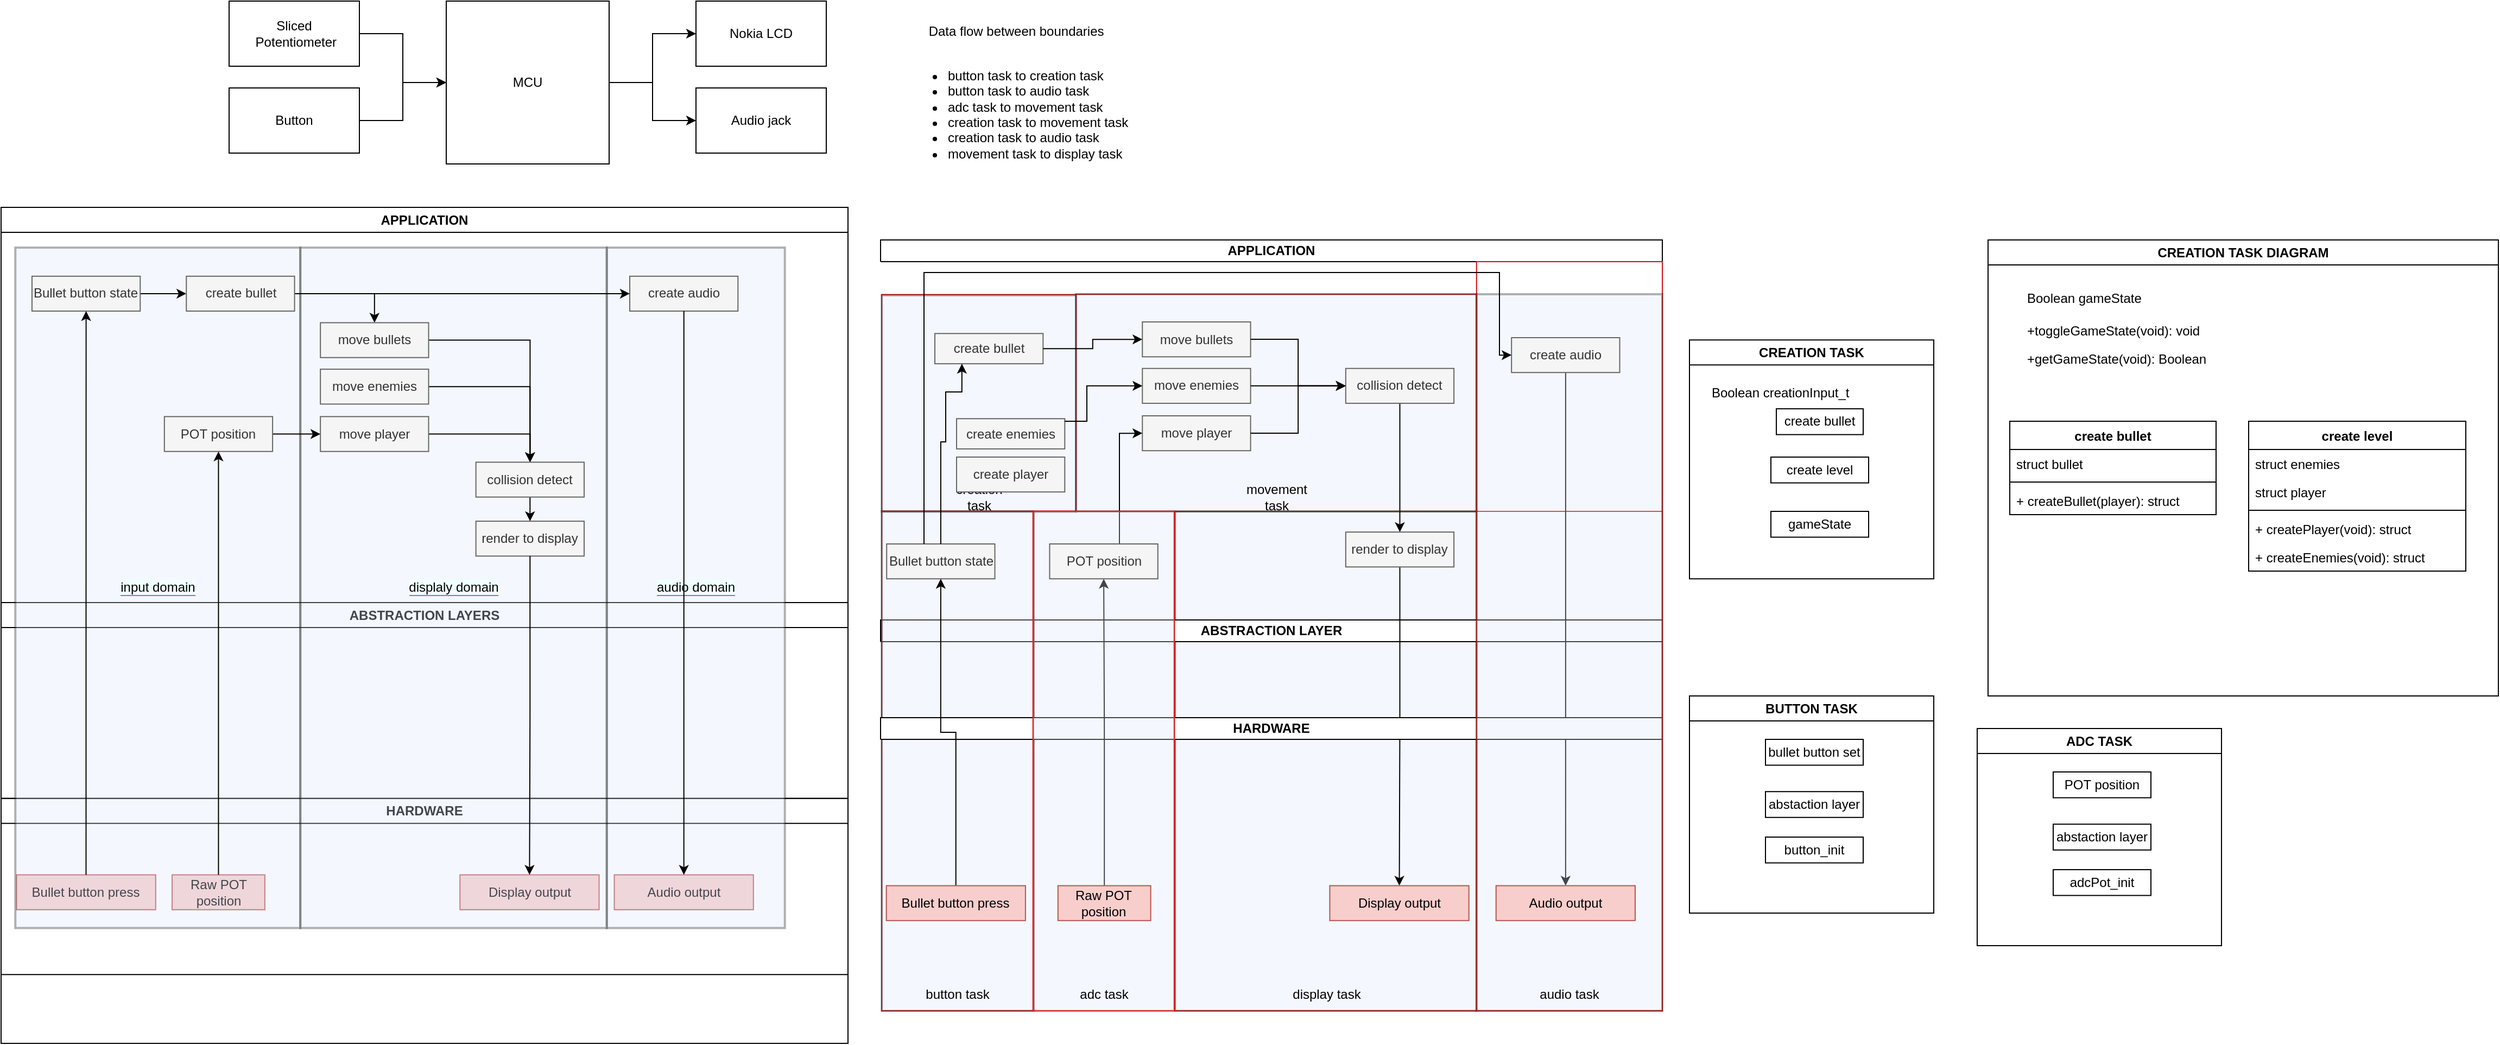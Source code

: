 <mxfile version="20.8.16" type="device"><diagram name="Page-1" id="1NELx2AEdOqGY9zQtOVI"><mxGraphModel dx="2741" dy="1093" grid="1" gridSize="10" guides="1" tooltips="1" connect="1" arrows="1" fold="1" page="1" pageScale="1" pageWidth="850" pageHeight="1100" math="0" shadow="0"><root><mxCell id="0"/><mxCell id="1" parent="0"/><mxCell id="5uZmTCG0wgEWwoezwsLT-21" style="edgeStyle=orthogonalEdgeStyle;rounded=0;orthogonalLoop=1;jettySize=auto;html=1;" parent="1" source="5uZmTCG0wgEWwoezwsLT-16" target="5uZmTCG0wgEWwoezwsLT-18" edge="1"><mxGeometry relative="1" as="geometry"/></mxCell><mxCell id="5uZmTCG0wgEWwoezwsLT-16" value="Sliced&lt;br&gt;&amp;nbsp;Potentiometer" style="rounded=0;whiteSpace=wrap;html=1;" parent="1" vertex="1"><mxGeometry x="-630" y="80" width="120" height="60" as="geometry"/></mxCell><mxCell id="5uZmTCG0wgEWwoezwsLT-22" style="edgeStyle=orthogonalEdgeStyle;rounded=0;orthogonalLoop=1;jettySize=auto;html=1;entryX=0;entryY=0.5;entryDx=0;entryDy=0;" parent="1" source="5uZmTCG0wgEWwoezwsLT-17" target="5uZmTCG0wgEWwoezwsLT-18" edge="1"><mxGeometry relative="1" as="geometry"/></mxCell><mxCell id="5uZmTCG0wgEWwoezwsLT-17" value="Button" style="rounded=0;whiteSpace=wrap;html=1;" parent="1" vertex="1"><mxGeometry x="-630" y="160" width="120" height="60" as="geometry"/></mxCell><mxCell id="5uZmTCG0wgEWwoezwsLT-23" style="edgeStyle=orthogonalEdgeStyle;rounded=0;orthogonalLoop=1;jettySize=auto;html=1;entryX=0;entryY=0.5;entryDx=0;entryDy=0;" parent="1" source="5uZmTCG0wgEWwoezwsLT-18" target="5uZmTCG0wgEWwoezwsLT-19" edge="1"><mxGeometry relative="1" as="geometry"/></mxCell><mxCell id="5uZmTCG0wgEWwoezwsLT-24" style="edgeStyle=orthogonalEdgeStyle;rounded=0;orthogonalLoop=1;jettySize=auto;html=1;" parent="1" source="5uZmTCG0wgEWwoezwsLT-18" target="5uZmTCG0wgEWwoezwsLT-20" edge="1"><mxGeometry relative="1" as="geometry"/></mxCell><mxCell id="5uZmTCG0wgEWwoezwsLT-18" value="MCU" style="whiteSpace=wrap;html=1;aspect=fixed;" parent="1" vertex="1"><mxGeometry x="-430" y="80" width="150" height="150" as="geometry"/></mxCell><mxCell id="5uZmTCG0wgEWwoezwsLT-19" value="Nokia LCD" style="rounded=0;whiteSpace=wrap;html=1;" parent="1" vertex="1"><mxGeometry x="-200" y="80" width="120" height="60" as="geometry"/></mxCell><mxCell id="5uZmTCG0wgEWwoezwsLT-20" value="Audio jack" style="rounded=0;whiteSpace=wrap;html=1;" parent="1" vertex="1"><mxGeometry x="-200" y="160" width="120" height="60" as="geometry"/></mxCell><mxCell id="bnLN7PZS4rOPVqnWABHu-83" value="HARDWARE" style="swimlane;whiteSpace=wrap;html=1;" parent="1" vertex="1"><mxGeometry x="-840" y="814.35" width="780" height="225.65" as="geometry"><mxRectangle x="130" y="420" width="140" height="30" as="alternateBounds"/></mxGeometry></mxCell><mxCell id="bnLN7PZS4rOPVqnWABHu-84" value="" style="group" parent="bnLN7PZS4rOPVqnWABHu-83" vertex="1" connectable="0"><mxGeometry x="14.237" y="70.413" width="678.669" height="32.118" as="geometry"/></mxCell><mxCell id="bnLN7PZS4rOPVqnWABHu-85" value="Audio output" style="text;html=1;align=center;verticalAlign=middle;whiteSpace=wrap;rounded=0;fillColor=#f8cecc;strokeColor=#b85450;" parent="bnLN7PZS4rOPVqnWABHu-84" vertex="1"><mxGeometry x="550.534" width="128.136" height="32.118" as="geometry"/></mxCell><mxCell id="bnLN7PZS4rOPVqnWABHu-86" value="Display output" style="text;html=1;align=center;verticalAlign=middle;whiteSpace=wrap;rounded=0;fillColor=#f8cecc;strokeColor=#b85450;" parent="bnLN7PZS4rOPVqnWABHu-84" vertex="1"><mxGeometry x="408.389" width="128.136" height="32.118" as="geometry"/></mxCell><mxCell id="bnLN7PZS4rOPVqnWABHu-87" value="Bullet button press" style="text;html=1;align=center;verticalAlign=middle;whiteSpace=wrap;rounded=0;fillColor=#f8cecc;strokeColor=#b85450;" parent="bnLN7PZS4rOPVqnWABHu-84" vertex="1"><mxGeometry width="128.136" height="32.118" as="geometry"/></mxCell><mxCell id="bnLN7PZS4rOPVqnWABHu-88" value="Raw POT position" style="text;html=1;align=center;verticalAlign=middle;whiteSpace=wrap;rounded=0;fillColor=#f8cecc;strokeColor=#b85450;" parent="bnLN7PZS4rOPVqnWABHu-84" vertex="1"><mxGeometry x="143.27" width="85.424" height="32.118" as="geometry"/></mxCell><mxCell id="bnLN7PZS4rOPVqnWABHu-89" value="ABSTRACTION LAYERS" style="swimlane;whiteSpace=wrap;html=1;" parent="1" vertex="1"><mxGeometry x="-840" y="634" width="780" height="180.35" as="geometry"><mxRectangle y="280.769" width="140" height="30" as="alternateBounds"/></mxGeometry></mxCell><mxCell id="bnLN7PZS4rOPVqnWABHu-90" value="APPLICATION" style="swimlane;whiteSpace=wrap;html=1;" parent="1" vertex="1"><mxGeometry x="-840" y="270" width="780" height="706.59" as="geometry"><mxRectangle x="130" y="420" width="140" height="30" as="alternateBounds"/></mxGeometry></mxCell><mxCell id="bnLN7PZS4rOPVqnWABHu-91" value="&lt;span style=&quot;background-color: rgb(240, 255, 255);&quot;&gt;input domain&lt;/span&gt;" style="rounded=0;whiteSpace=wrap;html=1;labelBackgroundColor=#9169FF;fillColor=#dae8fc;strokeColor=default;shadow=0;glass=0;imageAspect=1;opacity=30;gradientColor=none;strokeWidth=2;" parent="bnLN7PZS4rOPVqnWABHu-90" vertex="1"><mxGeometry x="13.125" y="37.053" width="262.5" height="626.712" as="geometry"/></mxCell><mxCell id="bnLN7PZS4rOPVqnWABHu-92" value="&lt;span style=&quot;background-color: rgb(240, 255, 255);&quot;&gt;audio domain&lt;/span&gt;" style="rounded=0;whiteSpace=wrap;html=1;labelBackgroundColor=#9169FF;fillColor=#dae8fc;strokeColor=#010203;shadow=0;glass=0;imageAspect=1;opacity=30;strokeWidth=2;" parent="bnLN7PZS4rOPVqnWABHu-90" vertex="1"><mxGeometry x="557.812" y="37.053" width="164.062" height="626.712" as="geometry"/></mxCell><mxCell id="bnLN7PZS4rOPVqnWABHu-93" value="&lt;span style=&quot;background-color: rgb(240, 255, 255);&quot;&gt;displaly domain&lt;/span&gt;" style="rounded=0;whiteSpace=wrap;html=1;labelBackgroundColor=#9169FF;fillColor=#dae8fc;strokeColor=#000000;shadow=0;glass=0;imageAspect=1;opacity=30;strokeWidth=2;" parent="bnLN7PZS4rOPVqnWABHu-90" vertex="1"><mxGeometry x="275.625" y="37.053" width="282.188" height="626.712" as="geometry"/></mxCell><mxCell id="bnLN7PZS4rOPVqnWABHu-94" value="create audio" style="text;html=1;align=center;verticalAlign=middle;whiteSpace=wrap;rounded=0;fillColor=#f5f5f5;fontColor=#333333;strokeColor=#666666;" parent="bnLN7PZS4rOPVqnWABHu-90" vertex="1"><mxGeometry x="579.008" y="63.411" width="99.661" height="32.118" as="geometry"/></mxCell><mxCell id="bnLN7PZS4rOPVqnWABHu-95" style="edgeStyle=orthogonalEdgeStyle;rounded=0;orthogonalLoop=1;jettySize=auto;html=1;entryX=0;entryY=0.5;entryDx=0;entryDy=0;" parent="bnLN7PZS4rOPVqnWABHu-90" source="bnLN7PZS4rOPVqnWABHu-96" target="bnLN7PZS4rOPVqnWABHu-103" edge="1"><mxGeometry relative="1" as="geometry"/></mxCell><mxCell id="bnLN7PZS4rOPVqnWABHu-96" value="Bullet button state" style="text;html=1;align=center;verticalAlign=middle;whiteSpace=wrap;rounded=0;fillColor=#f5f5f5;fontColor=#333333;strokeColor=#666666;" parent="bnLN7PZS4rOPVqnWABHu-90" vertex="1"><mxGeometry x="28.474" y="63.411" width="99.661" height="32.118" as="geometry"/></mxCell><mxCell id="bnLN7PZS4rOPVqnWABHu-97" style="edgeStyle=orthogonalEdgeStyle;rounded=0;orthogonalLoop=1;jettySize=auto;html=1;entryX=0;entryY=0.5;entryDx=0;entryDy=0;" parent="bnLN7PZS4rOPVqnWABHu-90" source="bnLN7PZS4rOPVqnWABHu-98" target="bnLN7PZS4rOPVqnWABHu-100" edge="1"><mxGeometry relative="1" as="geometry"/></mxCell><mxCell id="bnLN7PZS4rOPVqnWABHu-98" value="POT position" style="text;html=1;align=center;verticalAlign=middle;whiteSpace=wrap;rounded=0;fillColor=#f5f5f5;fontColor=#333333;strokeColor=#666666;" parent="bnLN7PZS4rOPVqnWABHu-90" vertex="1"><mxGeometry x="150.388" y="192.706" width="99.661" height="32.118" as="geometry"/></mxCell><mxCell id="bnLN7PZS4rOPVqnWABHu-99" style="edgeStyle=orthogonalEdgeStyle;rounded=0;orthogonalLoop=1;jettySize=auto;html=1;entryX=0.5;entryY=0;entryDx=0;entryDy=0;" parent="bnLN7PZS4rOPVqnWABHu-90" source="bnLN7PZS4rOPVqnWABHu-100" target="bnLN7PZS4rOPVqnWABHu-110" edge="1"><mxGeometry relative="1" as="geometry"/></mxCell><mxCell id="bnLN7PZS4rOPVqnWABHu-100" value="move player" style="text;html=1;align=center;verticalAlign=middle;whiteSpace=wrap;rounded=0;fillColor=#f5f5f5;fontColor=#333333;strokeColor=#666666;" parent="bnLN7PZS4rOPVqnWABHu-90" vertex="1"><mxGeometry x="294.091" y="192.706" width="99.661" height="32.118" as="geometry"/></mxCell><mxCell id="bnLN7PZS4rOPVqnWABHu-101" style="edgeStyle=orthogonalEdgeStyle;rounded=0;orthogonalLoop=1;jettySize=auto;html=1;entryX=0.5;entryY=0;entryDx=0;entryDy=0;" parent="bnLN7PZS4rOPVqnWABHu-90" source="bnLN7PZS4rOPVqnWABHu-103" target="bnLN7PZS4rOPVqnWABHu-109" edge="1"><mxGeometry relative="1" as="geometry"/></mxCell><mxCell id="bnLN7PZS4rOPVqnWABHu-102" style="edgeStyle=orthogonalEdgeStyle;rounded=0;orthogonalLoop=1;jettySize=auto;html=1;entryX=0;entryY=0.5;entryDx=0;entryDy=0;" parent="bnLN7PZS4rOPVqnWABHu-90" source="bnLN7PZS4rOPVqnWABHu-103" target="bnLN7PZS4rOPVqnWABHu-94" edge="1"><mxGeometry relative="1" as="geometry"/></mxCell><mxCell id="bnLN7PZS4rOPVqnWABHu-103" value="create bullet" style="text;html=1;align=center;verticalAlign=middle;whiteSpace=wrap;rounded=0;fillColor=#f5f5f5;fontColor=#333333;strokeColor=#666666;" parent="bnLN7PZS4rOPVqnWABHu-90" vertex="1"><mxGeometry x="170.624" y="63.411" width="99.661" height="32.118" as="geometry"/></mxCell><mxCell id="bnLN7PZS4rOPVqnWABHu-104" style="edgeStyle=orthogonalEdgeStyle;rounded=0;orthogonalLoop=1;jettySize=auto;html=1;" parent="bnLN7PZS4rOPVqnWABHu-90" source="bnLN7PZS4rOPVqnWABHu-105" target="bnLN7PZS4rOPVqnWABHu-110" edge="1"><mxGeometry relative="1" as="geometry"/></mxCell><mxCell id="bnLN7PZS4rOPVqnWABHu-105" value="move enemies" style="text;html=1;align=center;verticalAlign=middle;whiteSpace=wrap;rounded=0;fillColor=#f5f5f5;fontColor=#333333;strokeColor=#666666;" parent="bnLN7PZS4rOPVqnWABHu-90" vertex="1"><mxGeometry x="294.091" y="149.058" width="99.661" height="32.118" as="geometry"/></mxCell><mxCell id="bnLN7PZS4rOPVqnWABHu-106" value="render to display" style="text;html=1;align=center;verticalAlign=middle;whiteSpace=wrap;rounded=0;fillColor=#f5f5f5;fontColor=#333333;strokeColor=#666666;" parent="bnLN7PZS4rOPVqnWABHu-90" vertex="1"><mxGeometry x="437.323" y="289.059" width="99.661" height="32.118" as="geometry"/></mxCell><mxCell id="bnLN7PZS4rOPVqnWABHu-107" style="edgeStyle=orthogonalEdgeStyle;rounded=0;orthogonalLoop=1;jettySize=auto;html=1;entryX=0.5;entryY=0;entryDx=0;entryDy=0;startArrow=none;" parent="bnLN7PZS4rOPVqnWABHu-90" source="bnLN7PZS4rOPVqnWABHu-110" target="bnLN7PZS4rOPVqnWABHu-106" edge="1"><mxGeometry relative="1" as="geometry"/></mxCell><mxCell id="bnLN7PZS4rOPVqnWABHu-108" style="edgeStyle=orthogonalEdgeStyle;rounded=0;orthogonalLoop=1;jettySize=auto;html=1;entryX=0.5;entryY=0;entryDx=0;entryDy=0;" parent="bnLN7PZS4rOPVqnWABHu-90" source="bnLN7PZS4rOPVqnWABHu-109" target="bnLN7PZS4rOPVqnWABHu-110" edge="1"><mxGeometry relative="1" as="geometry"/></mxCell><mxCell id="bnLN7PZS4rOPVqnWABHu-109" value="move bullets" style="text;html=1;align=center;verticalAlign=middle;whiteSpace=wrap;rounded=0;fillColor=#f5f5f5;fontColor=#333333;strokeColor=#666666;" parent="bnLN7PZS4rOPVqnWABHu-90" vertex="1"><mxGeometry x="294.089" y="106.235" width="99.661" height="32.118" as="geometry"/></mxCell><mxCell id="bnLN7PZS4rOPVqnWABHu-110" value="collision detect" style="text;html=1;align=center;verticalAlign=middle;whiteSpace=wrap;rounded=0;fillColor=#f5f5f5;fontColor=#333333;strokeColor=#666666;" parent="bnLN7PZS4rOPVqnWABHu-90" vertex="1"><mxGeometry x="437.324" y="234.705" width="99.661" height="32.118" as="geometry"/></mxCell><mxCell id="bnLN7PZS4rOPVqnWABHu-111" style="edgeStyle=orthogonalEdgeStyle;rounded=0;orthogonalLoop=1;jettySize=auto;html=1;entryX=0.5;entryY=1;entryDx=0;entryDy=0;" parent="1" source="bnLN7PZS4rOPVqnWABHu-88" target="bnLN7PZS4rOPVqnWABHu-98" edge="1"><mxGeometry relative="1" as="geometry"/></mxCell><mxCell id="bnLN7PZS4rOPVqnWABHu-112" style="edgeStyle=orthogonalEdgeStyle;rounded=0;orthogonalLoop=1;jettySize=auto;html=1;entryX=0.5;entryY=1;entryDx=0;entryDy=0;" parent="1" source="bnLN7PZS4rOPVqnWABHu-87" target="bnLN7PZS4rOPVqnWABHu-96" edge="1"><mxGeometry relative="1" as="geometry"/></mxCell><mxCell id="bnLN7PZS4rOPVqnWABHu-113" style="edgeStyle=orthogonalEdgeStyle;rounded=0;orthogonalLoop=1;jettySize=auto;html=1;entryX=0.5;entryY=0;entryDx=0;entryDy=0;" parent="1" source="bnLN7PZS4rOPVqnWABHu-94" target="bnLN7PZS4rOPVqnWABHu-85" edge="1"><mxGeometry relative="1" as="geometry"/></mxCell><mxCell id="bnLN7PZS4rOPVqnWABHu-114" style="edgeStyle=orthogonalEdgeStyle;rounded=0;orthogonalLoop=1;jettySize=auto;html=1;entryX=0.5;entryY=0;entryDx=0;entryDy=0;" parent="1" source="bnLN7PZS4rOPVqnWABHu-106" target="bnLN7PZS4rOPVqnWABHu-86" edge="1"><mxGeometry relative="1" as="geometry"><mxPoint x="-210" y="900.823" as="targetPoint"/></mxGeometry></mxCell><mxCell id="bnLN7PZS4rOPVqnWABHu-142" value="" style="group;strokeColor=#d70f0f;" parent="1" vertex="1" connectable="0"><mxGeometry x="241.09" y="550" width="448.91" height="460" as="geometry"/></mxCell><mxCell id="bnLN7PZS4rOPVqnWABHu-37" value="" style="rounded=0;whiteSpace=wrap;html=1;labelBackgroundColor=#9169FF;fillColor=#dae8fc;strokeColor=#000000;shadow=0;glass=0;imageAspect=1;opacity=30;strokeWidth=2;" parent="bnLN7PZS4rOPVqnWABHu-142" vertex="1"><mxGeometry width="277.81" height="460" as="geometry"/></mxCell><mxCell id="bnLN7PZS4rOPVqnWABHu-141" value="display task" style="text;html=1;strokeColor=none;fillColor=none;align=center;verticalAlign=middle;whiteSpace=wrap;rounded=0;" parent="bnLN7PZS4rOPVqnWABHu-142" vertex="1"><mxGeometry x="100.0" y="430.638" width="80.0" height="29.362" as="geometry"/></mxCell><mxCell id="bnLN7PZS4rOPVqnWABHu-149" value="ABSTRACTION LAYER" style="swimlane;whiteSpace=wrap;html=1;container=0;" parent="bnLN7PZS4rOPVqnWABHu-142" vertex="1"><mxGeometry x="-271.09" y="100" width="720" height="20" as="geometry"><mxRectangle x="130" y="420" width="140" height="30" as="alternateBounds"/></mxGeometry></mxCell><mxCell id="5uZmTCG0wgEWwoezwsLT-13" value="APPLICATION" style="swimlane;whiteSpace=wrap;html=1;container=0;" parent="1" vertex="1"><mxGeometry x="-30" y="300" width="720" height="20" as="geometry"><mxRectangle x="130" y="420" width="140" height="30" as="alternateBounds"/></mxGeometry></mxCell><mxCell id="bnLN7PZS4rOPVqnWABHu-125" value="" style="group;strokeColor=#d70f0f;" parent="1" vertex="1" connectable="0"><mxGeometry x="-28.91" y="350.3" width="178.91" height="199.4" as="geometry"/></mxCell><mxCell id="bnLN7PZS4rOPVqnWABHu-128" value="" style="group" parent="bnLN7PZS4rOPVqnWABHu-125" vertex="1" connectable="0"><mxGeometry y="0.699" width="178.91" height="199.4" as="geometry"/></mxCell><mxCell id="bnLN7PZS4rOPVqnWABHu-126" value="" style="rounded=0;whiteSpace=wrap;html=1;labelBackgroundColor=#9169FF;fillColor=#dae8fc;strokeColor=#000000;shadow=0;glass=0;imageAspect=1;opacity=30;strokeWidth=2;" parent="bnLN7PZS4rOPVqnWABHu-128" vertex="1"><mxGeometry width="178.91" height="199.4" as="geometry"/></mxCell><mxCell id="bnLN7PZS4rOPVqnWABHu-127" value="creation task" style="text;html=1;strokeColor=none;fillColor=none;align=center;verticalAlign=middle;whiteSpace=wrap;rounded=0;" parent="bnLN7PZS4rOPVqnWABHu-128" vertex="1"><mxGeometry x="74.457" y="173.391" width="30.001" height="26.009" as="geometry"/></mxCell><mxCell id="bnLN7PZS4rOPVqnWABHu-10" value="create bullet" style="text;html=1;align=center;verticalAlign=middle;whiteSpace=wrap;rounded=0;fillColor=#f5f5f5;fontColor=#333333;strokeColor=#666666;" parent="bnLN7PZS4rOPVqnWABHu-128" vertex="1"><mxGeometry x="48.914" y="35.191" width="99.661" height="27.845" as="geometry"/></mxCell><mxCell id="eGHbOGPo5txQlh3RMDiE-5" value="create enemies" style="text;html=1;align=center;verticalAlign=middle;whiteSpace=wrap;rounded=0;fillColor=#f5f5f5;fontColor=#333333;strokeColor=#666666;" parent="bnLN7PZS4rOPVqnWABHu-128" vertex="1"><mxGeometry x="68.909" y="113.627" width="99.661" height="27.845" as="geometry"/></mxCell><mxCell id="eGHbOGPo5txQlh3RMDiE-48" value="create player" style="text;html=1;align=center;verticalAlign=middle;whiteSpace=wrap;rounded=0;fillColor=#f5f5f5;fontColor=#333333;strokeColor=#666666;" parent="bnLN7PZS4rOPVqnWABHu-128" vertex="1"><mxGeometry x="68.911" y="148.997" width="99.661" height="32.118" as="geometry"/></mxCell><mxCell id="bnLN7PZS4rOPVqnWABHu-124" value="" style="group;strokeColor=#d70f0f;" parent="1" vertex="1" connectable="0"><mxGeometry x="150" y="350" width="368.9" height="200" as="geometry"/></mxCell><mxCell id="bnLN7PZS4rOPVqnWABHu-121" value="" style="rounded=0;whiteSpace=wrap;html=1;labelBackgroundColor=#9169FF;fillColor=#dae8fc;strokeColor=#000000;shadow=0;glass=0;imageAspect=1;opacity=30;strokeWidth=2;" parent="bnLN7PZS4rOPVqnWABHu-124" vertex="1"><mxGeometry width="368.9" height="200" as="geometry"/></mxCell><mxCell id="bnLN7PZS4rOPVqnWABHu-123" value="movement task" style="text;html=1;strokeColor=none;fillColor=none;align=center;verticalAlign=middle;whiteSpace=wrap;rounded=0;" parent="bnLN7PZS4rOPVqnWABHu-124" vertex="1"><mxGeometry x="153.525" y="173.913" width="61.86" height="26.087" as="geometry"/></mxCell><mxCell id="bnLN7PZS4rOPVqnWABHu-144" value="" style="group;strokeColor=#d70f0f;" parent="1" vertex="1" connectable="0"><mxGeometry x="-28.91" y="550" width="140" height="460" as="geometry"/></mxCell><mxCell id="bnLN7PZS4rOPVqnWABHu-38" value="" style="rounded=0;whiteSpace=wrap;html=1;labelBackgroundColor=#9169FF;fillColor=#dae8fc;strokeColor=default;shadow=0;glass=0;imageAspect=1;opacity=30;gradientColor=none;strokeWidth=2;" parent="bnLN7PZS4rOPVqnWABHu-144" vertex="1"><mxGeometry width="140" height="460" as="geometry"/></mxCell><mxCell id="bnLN7PZS4rOPVqnWABHu-143" value="button task" style="text;html=1;strokeColor=none;fillColor=none;align=center;verticalAlign=middle;whiteSpace=wrap;rounded=0;" parent="bnLN7PZS4rOPVqnWABHu-144" vertex="1"><mxGeometry x="35.832" y="430.638" width="68.345" height="29.362" as="geometry"/></mxCell><mxCell id="bnLN7PZS4rOPVqnWABHu-7" value="Bullet button state" style="text;html=1;align=center;verticalAlign=middle;whiteSpace=wrap;rounded=0;fillColor=#f5f5f5;fontColor=#333333;strokeColor=#666666;" parent="bnLN7PZS4rOPVqnWABHu-144" vertex="1"><mxGeometry x="4.514" y="30.001" width="99.661" height="32.118" as="geometry"/></mxCell><mxCell id="bnLN7PZS4rOPVqnWABHu-9" value="move player" style="text;html=1;align=center;verticalAlign=middle;whiteSpace=wrap;rounded=0;fillColor=#f5f5f5;fontColor=#333333;strokeColor=#666666;" parent="1" vertex="1"><mxGeometry x="211.141" y="461.996" width="99.661" height="32.118" as="geometry"/></mxCell><mxCell id="bnLN7PZS4rOPVqnWABHu-117" style="edgeStyle=orthogonalEdgeStyle;rounded=0;orthogonalLoop=1;jettySize=auto;html=1;entryX=0;entryY=0.5;entryDx=0;entryDy=0;" parent="1" source="bnLN7PZS4rOPVqnWABHu-8" target="bnLN7PZS4rOPVqnWABHu-9" edge="1"><mxGeometry relative="1" as="geometry"><Array as="points"><mxPoint x="190" y="478"/></Array></mxGeometry></mxCell><mxCell id="bnLN7PZS4rOPVqnWABHu-11" value="move enemies" style="text;html=1;align=center;verticalAlign=middle;whiteSpace=wrap;rounded=0;fillColor=#f5f5f5;fontColor=#333333;strokeColor=#666666;" parent="1" vertex="1"><mxGeometry x="211.141" y="418.348" width="99.661" height="32.118" as="geometry"/></mxCell><mxCell id="bnLN7PZS4rOPVqnWABHu-32" style="edgeStyle=orthogonalEdgeStyle;rounded=0;orthogonalLoop=1;jettySize=auto;html=1;entryX=0.5;entryY=0;entryDx=0;entryDy=0;startArrow=none;" parent="1" source="bnLN7PZS4rOPVqnWABHu-43" target="bnLN7PZS4rOPVqnWABHu-12" edge="1"><mxGeometry relative="1" as="geometry"/></mxCell><mxCell id="bnLN7PZS4rOPVqnWABHu-13" value="move bullets" style="text;html=1;align=center;verticalAlign=middle;whiteSpace=wrap;rounded=0;fillColor=#f5f5f5;fontColor=#333333;strokeColor=#666666;" parent="1" vertex="1"><mxGeometry x="211.139" y="375.525" width="99.661" height="32.118" as="geometry"/></mxCell><mxCell id="bnLN7PZS4rOPVqnWABHu-43" value="collision detect" style="text;html=1;align=center;verticalAlign=middle;whiteSpace=wrap;rounded=0;fillColor=#f5f5f5;fontColor=#333333;strokeColor=#666666;" parent="1" vertex="1"><mxGeometry x="398.414" y="418.345" width="99.661" height="32.118" as="geometry"/></mxCell><mxCell id="bnLN7PZS4rOPVqnWABHu-119" style="edgeStyle=orthogonalEdgeStyle;rounded=0;orthogonalLoop=1;jettySize=auto;html=1;entryX=0;entryY=0.5;entryDx=0;entryDy=0;" parent="1" source="bnLN7PZS4rOPVqnWABHu-9" target="bnLN7PZS4rOPVqnWABHu-43" edge="1"><mxGeometry relative="1" as="geometry"/></mxCell><mxCell id="bnLN7PZS4rOPVqnWABHu-47" style="edgeStyle=orthogonalEdgeStyle;rounded=0;orthogonalLoop=1;jettySize=auto;html=1;" parent="1" source="bnLN7PZS4rOPVqnWABHu-11" target="bnLN7PZS4rOPVqnWABHu-43" edge="1"><mxGeometry relative="1" as="geometry"/></mxCell><mxCell id="bnLN7PZS4rOPVqnWABHu-118" style="edgeStyle=orthogonalEdgeStyle;rounded=0;orthogonalLoop=1;jettySize=auto;html=1;entryX=0;entryY=0.5;entryDx=0;entryDy=0;" parent="1" source="bnLN7PZS4rOPVqnWABHu-13" target="bnLN7PZS4rOPVqnWABHu-43" edge="1"><mxGeometry relative="1" as="geometry"/></mxCell><mxCell id="bnLN7PZS4rOPVqnWABHu-19" style="edgeStyle=orthogonalEdgeStyle;rounded=0;orthogonalLoop=1;jettySize=auto;html=1;entryX=0.5;entryY=0;entryDx=0;entryDy=0;" parent="1" source="bnLN7PZS4rOPVqnWABHu-1" target="bnLN7PZS4rOPVqnWABHu-5" edge="1"><mxGeometry relative="1" as="geometry"/></mxCell><mxCell id="bnLN7PZS4rOPVqnWABHu-20" style="edgeStyle=orthogonalEdgeStyle;rounded=0;orthogonalLoop=1;jettySize=auto;html=1;entryX=0.5;entryY=0;entryDx=0;entryDy=0;" parent="1" source="bnLN7PZS4rOPVqnWABHu-12" target="bnLN7PZS4rOPVqnWABHu-6" edge="1"><mxGeometry relative="1" as="geometry"><mxPoint x="591.09" y="910.823" as="targetPoint"/></mxGeometry></mxCell><mxCell id="bnLN7PZS4rOPVqnWABHu-150" value="HARDWARE" style="swimlane;whiteSpace=wrap;html=1;container=0;" parent="1" vertex="1"><mxGeometry x="-30" y="740" width="720" height="20" as="geometry"><mxRectangle x="130" y="420" width="140" height="30" as="alternateBounds"/></mxGeometry></mxCell><mxCell id="bnLN7PZS4rOPVqnWABHu-15" style="edgeStyle=orthogonalEdgeStyle;rounded=0;orthogonalLoop=1;jettySize=auto;html=1;entryX=0.5;entryY=1;entryDx=0;entryDy=0;" parent="1" source="bnLN7PZS4rOPVqnWABHu-4" target="bnLN7PZS4rOPVqnWABHu-7" edge="1"><mxGeometry relative="1" as="geometry"/></mxCell><mxCell id="bnLN7PZS4rOPVqnWABHu-17" style="edgeStyle=orthogonalEdgeStyle;rounded=0;orthogonalLoop=1;jettySize=auto;html=1;entryX=0.5;entryY=1;entryDx=0;entryDy=0;" parent="1" source="bnLN7PZS4rOPVqnWABHu-3" target="bnLN7PZS4rOPVqnWABHu-8" edge="1"><mxGeometry relative="1" as="geometry"/></mxCell><mxCell id="bnLN7PZS4rOPVqnWABHu-148" value="" style="group;strokeColor=#D70F0F;" parent="1" vertex="1" connectable="0"><mxGeometry x="110.55" y="550" width="130.0" height="460" as="geometry"/></mxCell><mxCell id="bnLN7PZS4rOPVqnWABHu-115" value="" style="rounded=0;whiteSpace=wrap;html=1;labelBackgroundColor=#9169FF;fillColor=#dae8fc;strokeColor=#d70f0f;shadow=0;glass=0;imageAspect=1;opacity=30;gradientColor=none;strokeWidth=2;" parent="bnLN7PZS4rOPVqnWABHu-148" vertex="1"><mxGeometry width="130" height="460" as="geometry"/></mxCell><mxCell id="bnLN7PZS4rOPVqnWABHu-147" value="adc task" style="text;html=1;strokeColor=none;fillColor=none;align=center;verticalAlign=middle;whiteSpace=wrap;rounded=0;" parent="bnLN7PZS4rOPVqnWABHu-148" vertex="1"><mxGeometry x="35" y="430" width="60" height="30" as="geometry"/></mxCell><mxCell id="bnLN7PZS4rOPVqnWABHu-6" value="Display output" style="text;html=1;align=center;verticalAlign=middle;whiteSpace=wrap;rounded=0;fillColor=#f8cecc;strokeColor=#b85450;" parent="1" vertex="1"><mxGeometry x="383.716" y="894.765" width="128.136" height="32.118" as="geometry"/></mxCell><mxCell id="bnLN7PZS4rOPVqnWABHu-4" value="Bullet button press" style="text;html=1;align=center;verticalAlign=middle;whiteSpace=wrap;rounded=0;fillColor=#f8cecc;strokeColor=#b85450;" parent="1" vertex="1"><mxGeometry x="-24.673" y="894.765" width="128.136" height="32.118" as="geometry"/></mxCell><mxCell id="bnLN7PZS4rOPVqnWABHu-3" value="Raw POT position" style="text;html=1;align=center;verticalAlign=middle;whiteSpace=wrap;rounded=0;fillColor=#f8cecc;strokeColor=#b85450;" parent="1" vertex="1"><mxGeometry x="133.376" y="894.765" width="85.424" height="32.118" as="geometry"/></mxCell><mxCell id="bnLN7PZS4rOPVqnWABHu-8" value="POT position" style="text;html=1;align=center;verticalAlign=middle;whiteSpace=wrap;rounded=0;fillColor=#f5f5f5;fontColor=#333333;strokeColor=#666666;" parent="1" vertex="1"><mxGeometry x="125.718" y="579.996" width="99.661" height="32.118" as="geometry"/></mxCell><mxCell id="bnLN7PZS4rOPVqnWABHu-12" value="render to display" style="text;html=1;align=center;verticalAlign=middle;whiteSpace=wrap;rounded=0;fillColor=#f5f5f5;fontColor=#333333;strokeColor=#666666;" parent="1" vertex="1"><mxGeometry x="398.413" y="569.059" width="99.661" height="32.118" as="geometry"/></mxCell><mxCell id="bnLN7PZS4rOPVqnWABHu-137" value="" style="group;strokeColor=#d70f0f;" parent="1" vertex="1" connectable="0"><mxGeometry x="518.9" y="320" width="171.1" height="690" as="geometry"/></mxCell><mxCell id="bnLN7PZS4rOPVqnWABHu-36" value="" style="rounded=0;whiteSpace=wrap;html=1;labelBackgroundColor=#9169FF;fillColor=#dae8fc;strokeColor=#010203;shadow=0;glass=0;imageAspect=1;opacity=30;strokeWidth=2;" parent="bnLN7PZS4rOPVqnWABHu-137" vertex="1"><mxGeometry y="30" width="171.1" height="660" as="geometry"/></mxCell><mxCell id="bnLN7PZS4rOPVqnWABHu-129" value="audio task" style="text;html=1;strokeColor=none;fillColor=none;align=center;verticalAlign=middle;whiteSpace=wrap;rounded=0;" parent="bnLN7PZS4rOPVqnWABHu-137" vertex="1"><mxGeometry x="54.263" y="660.553" width="62.575" height="29.447" as="geometry"/></mxCell><mxCell id="bnLN7PZS4rOPVqnWABHu-1" value="create audio" style="text;html=1;align=center;verticalAlign=middle;whiteSpace=wrap;rounded=0;fillColor=#f5f5f5;fontColor=#333333;strokeColor=#666666;" parent="bnLN7PZS4rOPVqnWABHu-137" vertex="1"><mxGeometry x="32.198" y="70.001" width="99.661" height="32.118" as="geometry"/></mxCell><mxCell id="bnLN7PZS4rOPVqnWABHu-5" value="Audio output" style="text;html=1;align=center;verticalAlign=middle;whiteSpace=wrap;rounded=0;fillColor=#f8cecc;strokeColor=#b85450;" parent="1" vertex="1"><mxGeometry x="536.861" y="894.765" width="128.136" height="32.118" as="geometry"/></mxCell><mxCell id="bnLN7PZS4rOPVqnWABHu-153" value="&lt;div style=&quot;text-align: center;&quot;&gt;Data flow between boundaries&lt;/div&gt;&lt;div&gt;&lt;br&gt;&lt;/div&gt;&lt;ul&gt;&lt;li&gt;button task to creation task&lt;/li&gt;&lt;li&gt;button task to audio task&lt;/li&gt;&lt;li&gt;adc task to movement task&lt;/li&gt;&lt;li style=&quot;&quot;&gt;creation task to movement task&lt;/li&gt;&lt;li style=&quot;&quot;&gt;creation task to audio task&lt;/li&gt;&lt;li style=&quot;&quot;&gt;movement task to display task&lt;/li&gt;&lt;/ul&gt;" style="text;html=1;strokeColor=none;fillColor=none;align=left;verticalAlign=middle;whiteSpace=wrap;rounded=0;" parent="1" vertex="1"><mxGeometry x="-10" y="80" width="210" height="180" as="geometry"/></mxCell><mxCell id="eGHbOGPo5txQlh3RMDiE-6" style="edgeStyle=orthogonalEdgeStyle;rounded=0;orthogonalLoop=1;jettySize=auto;html=1;entryX=0;entryY=0.5;entryDx=0;entryDy=0;" parent="1" source="eGHbOGPo5txQlh3RMDiE-5" target="bnLN7PZS4rOPVqnWABHu-11" edge="1"><mxGeometry relative="1" as="geometry"><Array as="points"><mxPoint x="160" y="467"/><mxPoint x="160" y="434"/></Array></mxGeometry></mxCell><mxCell id="eGHbOGPo5txQlh3RMDiE-8" style="edgeStyle=orthogonalEdgeStyle;rounded=0;orthogonalLoop=1;jettySize=auto;html=1;entryX=0;entryY=0.5;entryDx=0;entryDy=0;" parent="1" source="bnLN7PZS4rOPVqnWABHu-7" target="bnLN7PZS4rOPVqnWABHu-1" edge="1"><mxGeometry relative="1" as="geometry"><Array as="points"><mxPoint x="10" y="330"/><mxPoint x="540" y="330"/><mxPoint x="540" y="406"/></Array></mxGeometry></mxCell><mxCell id="eGHbOGPo5txQlh3RMDiE-9" style="edgeStyle=orthogonalEdgeStyle;rounded=0;orthogonalLoop=1;jettySize=auto;html=1;entryX=0.25;entryY=1;entryDx=0;entryDy=0;" parent="1" source="bnLN7PZS4rOPVqnWABHu-7" target="bnLN7PZS4rOPVqnWABHu-10" edge="1"><mxGeometry relative="1" as="geometry"><Array as="points"><mxPoint x="26" y="486"/><mxPoint x="30" y="486"/><mxPoint x="30" y="440"/><mxPoint x="45" y="440"/></Array></mxGeometry></mxCell><mxCell id="eGHbOGPo5txQlh3RMDiE-10" style="edgeStyle=orthogonalEdgeStyle;rounded=0;orthogonalLoop=1;jettySize=auto;html=1;entryX=0;entryY=0.5;entryDx=0;entryDy=0;" parent="1" source="bnLN7PZS4rOPVqnWABHu-10" target="bnLN7PZS4rOPVqnWABHu-13" edge="1"><mxGeometry relative="1" as="geometry"/></mxCell><mxCell id="eGHbOGPo5txQlh3RMDiE-13" value="CREATION TASK" style="swimlane;whiteSpace=wrap;html=1;" parent="1" vertex="1"><mxGeometry x="715" y="392.11" width="225" height="220" as="geometry"/></mxCell><mxCell id="eGHbOGPo5txQlh3RMDiE-15" value="Boolean creationInput_t&amp;nbsp;" style="text;html=1;align=center;verticalAlign=middle;resizable=0;points=[];autosize=1;strokeColor=none;fillColor=none;" parent="eGHbOGPo5txQlh3RMDiE-13" vertex="1"><mxGeometry x="10" y="33.41" width="150" height="30" as="geometry"/></mxCell><mxCell id="eGHbOGPo5txQlh3RMDiE-19" value="create bullet" style="whiteSpace=wrap;html=1;" parent="eGHbOGPo5txQlh3RMDiE-13" vertex="1"><mxGeometry x="80" y="63.41" width="80" height="23.77" as="geometry"/></mxCell><mxCell id="eGHbOGPo5txQlh3RMDiE-51" value="create level" style="whiteSpace=wrap;html=1;" parent="eGHbOGPo5txQlh3RMDiE-13" vertex="1"><mxGeometry x="75" y="107.89" width="90" height="23.77" as="geometry"/></mxCell><mxCell id="eGHbOGPo5txQlh3RMDiE-62" value="gameState" style="whiteSpace=wrap;html=1;" parent="eGHbOGPo5txQlh3RMDiE-13" vertex="1"><mxGeometry x="75" y="157.89" width="90" height="23.77" as="geometry"/></mxCell><mxCell id="eGHbOGPo5txQlh3RMDiE-14" value="BUTTON TASK" style="swimlane;whiteSpace=wrap;html=1;" parent="1" vertex="1"><mxGeometry x="715" y="720" width="225" height="200" as="geometry"/></mxCell><mxCell id="eGHbOGPo5txQlh3RMDiE-23" value="bullet button set" style="whiteSpace=wrap;html=1;" parent="eGHbOGPo5txQlh3RMDiE-14" vertex="1"><mxGeometry x="70" y="40.0" width="90" height="23.77" as="geometry"/></mxCell><mxCell id="eGHbOGPo5txQlh3RMDiE-24" value="button_init" style="whiteSpace=wrap;html=1;" parent="eGHbOGPo5txQlh3RMDiE-14" vertex="1"><mxGeometry x="70" y="130.0" width="90" height="23.77" as="geometry"/></mxCell><mxCell id="eGHbOGPo5txQlh3RMDiE-25" value="abstaction layer" style="whiteSpace=wrap;html=1;" parent="eGHbOGPo5txQlh3RMDiE-14" vertex="1"><mxGeometry x="70" y="88.12" width="90" height="23.77" as="geometry"/></mxCell><mxCell id="eGHbOGPo5txQlh3RMDiE-26" value="CREATION TASK DIAGRAM" style="swimlane;whiteSpace=wrap;html=1;" parent="1" vertex="1"><mxGeometry x="990" y="300" width="470" height="420" as="geometry"/></mxCell><mxCell id="eGHbOGPo5txQlh3RMDiE-40" value="create bullet" style="swimlane;fontStyle=1;align=center;verticalAlign=top;childLayout=stackLayout;horizontal=1;startSize=26;horizontalStack=0;resizeParent=1;resizeParentMax=0;resizeLast=0;collapsible=1;marginBottom=0;" parent="eGHbOGPo5txQlh3RMDiE-26" vertex="1"><mxGeometry x="20" y="167" width="190" height="86" as="geometry"/></mxCell><mxCell id="eGHbOGPo5txQlh3RMDiE-41" value="struct bullet" style="text;strokeColor=none;fillColor=none;align=left;verticalAlign=top;spacingLeft=4;spacingRight=4;overflow=hidden;rotatable=0;points=[[0,0.5],[1,0.5]];portConstraint=eastwest;" parent="eGHbOGPo5txQlh3RMDiE-40" vertex="1"><mxGeometry y="26" width="190" height="26" as="geometry"/></mxCell><mxCell id="eGHbOGPo5txQlh3RMDiE-42" value="" style="line;strokeWidth=1;fillColor=none;align=left;verticalAlign=middle;spacingTop=-1;spacingLeft=3;spacingRight=3;rotatable=0;labelPosition=right;points=[];portConstraint=eastwest;strokeColor=inherit;" parent="eGHbOGPo5txQlh3RMDiE-40" vertex="1"><mxGeometry y="52" width="190" height="8" as="geometry"/></mxCell><mxCell id="eGHbOGPo5txQlh3RMDiE-43" value="+ createBullet(player): struct" style="text;strokeColor=none;fillColor=none;align=left;verticalAlign=top;spacingLeft=4;spacingRight=4;overflow=hidden;rotatable=0;points=[[0,0.5],[1,0.5]];portConstraint=eastwest;" parent="eGHbOGPo5txQlh3RMDiE-40" vertex="1"><mxGeometry y="60" width="190" height="26" as="geometry"/></mxCell><mxCell id="eGHbOGPo5txQlh3RMDiE-44" value="create level" style="swimlane;fontStyle=1;align=center;verticalAlign=top;childLayout=stackLayout;horizontal=1;startSize=26;horizontalStack=0;resizeParent=1;resizeParentMax=0;resizeLast=0;collapsible=1;marginBottom=0;" parent="eGHbOGPo5txQlh3RMDiE-26" vertex="1"><mxGeometry x="240" y="167" width="200" height="138" as="geometry"/></mxCell><mxCell id="eGHbOGPo5txQlh3RMDiE-53" value="struct enemies" style="text;strokeColor=none;fillColor=none;align=left;verticalAlign=top;spacingLeft=4;spacingRight=4;overflow=hidden;rotatable=0;points=[[0,0.5],[1,0.5]];portConstraint=eastwest;" parent="eGHbOGPo5txQlh3RMDiE-44" vertex="1"><mxGeometry y="26" width="200" height="26" as="geometry"/></mxCell><mxCell id="eGHbOGPo5txQlh3RMDiE-45" value="struct player" style="text;strokeColor=none;fillColor=none;align=left;verticalAlign=top;spacingLeft=4;spacingRight=4;overflow=hidden;rotatable=0;points=[[0,0.5],[1,0.5]];portConstraint=eastwest;" parent="eGHbOGPo5txQlh3RMDiE-44" vertex="1"><mxGeometry y="52" width="200" height="26" as="geometry"/></mxCell><mxCell id="eGHbOGPo5txQlh3RMDiE-46" value="" style="line;strokeWidth=1;fillColor=none;align=left;verticalAlign=middle;spacingTop=-1;spacingLeft=3;spacingRight=3;rotatable=0;labelPosition=right;points=[];portConstraint=eastwest;strokeColor=inherit;" parent="eGHbOGPo5txQlh3RMDiE-44" vertex="1"><mxGeometry y="78" width="200" height="8" as="geometry"/></mxCell><mxCell id="eGHbOGPo5txQlh3RMDiE-47" value="+ createPlayer(void): struct&#10;" style="text;strokeColor=none;fillColor=none;align=left;verticalAlign=top;spacingLeft=4;spacingRight=4;overflow=hidden;rotatable=0;points=[[0,0.5],[1,0.5]];portConstraint=eastwest;" parent="eGHbOGPo5txQlh3RMDiE-44" vertex="1"><mxGeometry y="86" width="200" height="26" as="geometry"/></mxCell><mxCell id="eGHbOGPo5txQlh3RMDiE-58" value="+ createEnemies(void): struct&#10;" style="text;strokeColor=none;fillColor=none;align=left;verticalAlign=top;spacingLeft=4;spacingRight=4;overflow=hidden;rotatable=0;points=[[0,0.5],[1,0.5]];portConstraint=eastwest;" parent="eGHbOGPo5txQlh3RMDiE-44" vertex="1"><mxGeometry y="112" width="200" height="26" as="geometry"/></mxCell><mxCell id="eGHbOGPo5txQlh3RMDiE-37" value="Boolean gameState" style="text;strokeColor=none;fillColor=none;align=left;verticalAlign=top;spacingLeft=4;spacingRight=4;overflow=hidden;rotatable=0;points=[[0,0.5],[1,0.5]];portConstraint=eastwest;" parent="eGHbOGPo5txQlh3RMDiE-26" vertex="1"><mxGeometry x="30" y="40.0" width="230" height="26" as="geometry"/></mxCell><mxCell id="eGHbOGPo5txQlh3RMDiE-56" value="+toggleGameState(void): void" style="text;strokeColor=none;fillColor=none;align=left;verticalAlign=top;spacingLeft=4;spacingRight=4;overflow=hidden;rotatable=0;points=[[0,0.5],[1,0.5]];portConstraint=eastwest;" parent="eGHbOGPo5txQlh3RMDiE-26" vertex="1"><mxGeometry x="30" y="70" width="230" height="26" as="geometry"/></mxCell><mxCell id="eGHbOGPo5txQlh3RMDiE-57" value="+getGameState(void): Boolean" style="text;strokeColor=none;fillColor=none;align=left;verticalAlign=top;spacingLeft=4;spacingRight=4;overflow=hidden;rotatable=0;points=[[0,0.5],[1,0.5]];portConstraint=eastwest;" parent="eGHbOGPo5txQlh3RMDiE-26" vertex="1"><mxGeometry x="30" y="96" width="230" height="26" as="geometry"/></mxCell><mxCell id="3lpA0U4h5NbMahZ6sWFn-1" value="ADC TASK" style="swimlane;whiteSpace=wrap;html=1;" vertex="1" parent="1"><mxGeometry x="980" y="750" width="225" height="200" as="geometry"/></mxCell><mxCell id="3lpA0U4h5NbMahZ6sWFn-2" value="POT position" style="whiteSpace=wrap;html=1;" vertex="1" parent="3lpA0U4h5NbMahZ6sWFn-1"><mxGeometry x="70" y="40.0" width="90" height="23.77" as="geometry"/></mxCell><mxCell id="3lpA0U4h5NbMahZ6sWFn-3" value="adcPot_init" style="whiteSpace=wrap;html=1;" vertex="1" parent="3lpA0U4h5NbMahZ6sWFn-1"><mxGeometry x="70" y="130.0" width="90" height="23.77" as="geometry"/></mxCell><mxCell id="3lpA0U4h5NbMahZ6sWFn-4" value="abstaction layer" style="whiteSpace=wrap;html=1;" vertex="1" parent="3lpA0U4h5NbMahZ6sWFn-1"><mxGeometry x="70" y="88.12" width="90" height="23.77" as="geometry"/></mxCell></root></mxGraphModel></diagram></mxfile>